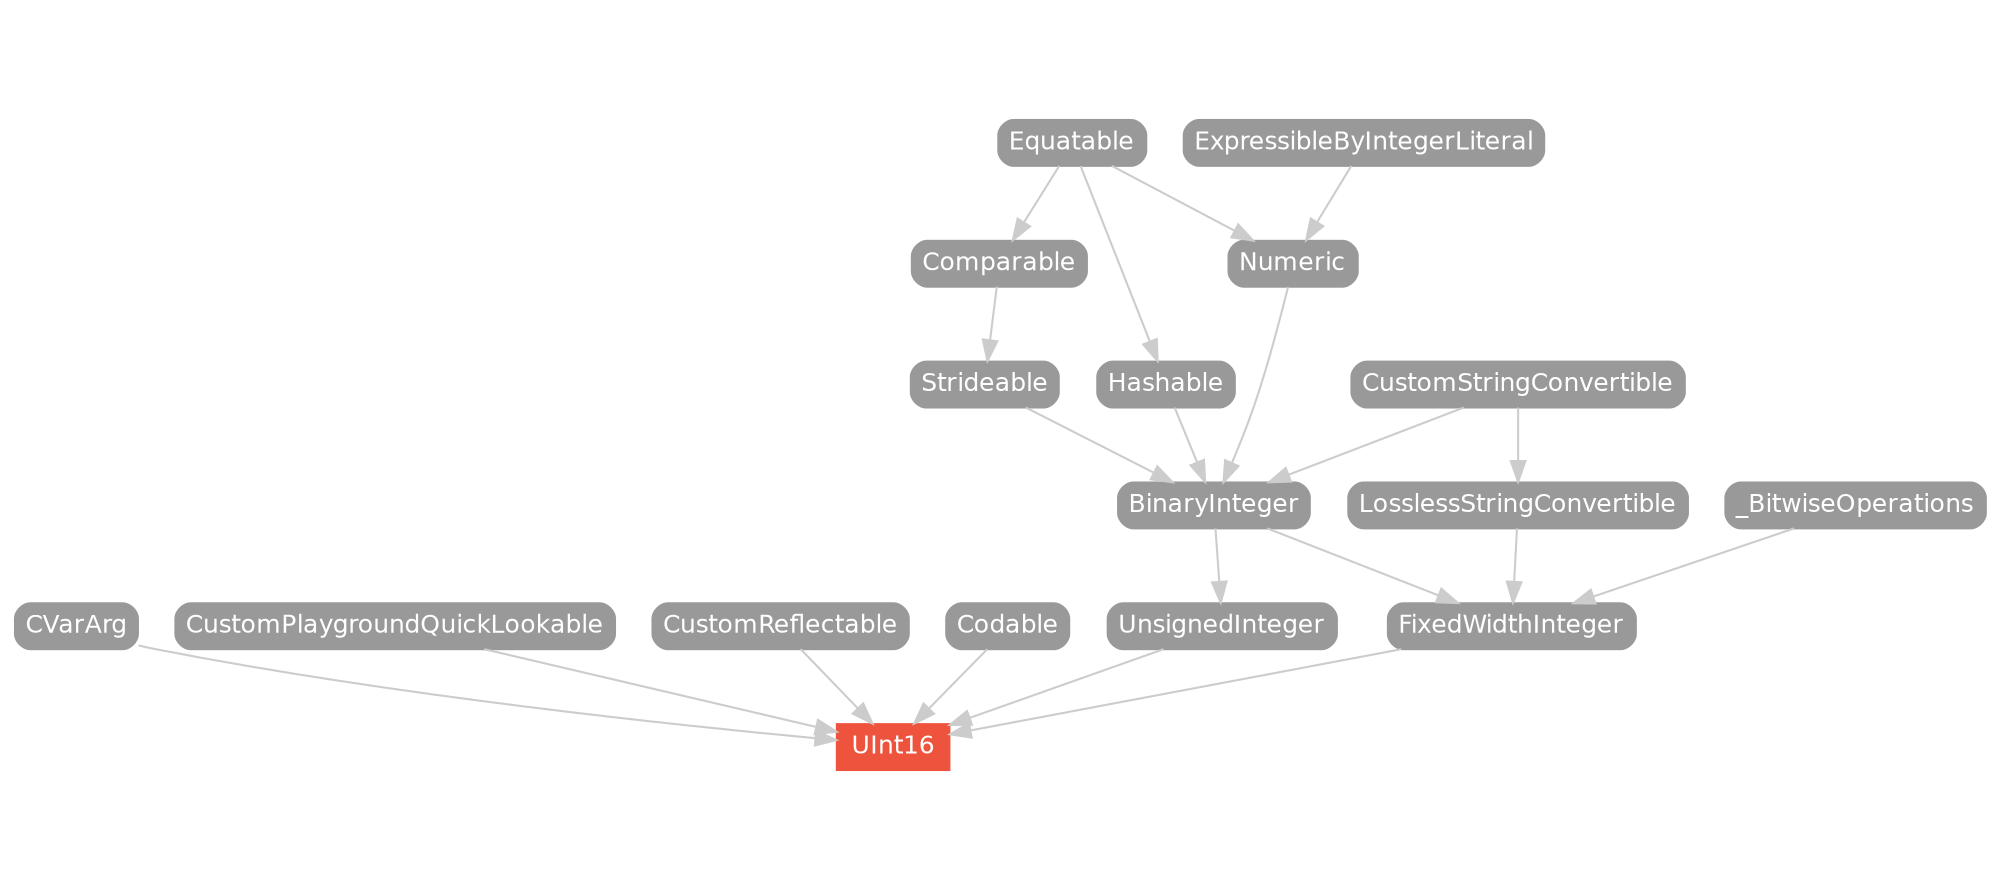 strict digraph "UInt16 - Type Hierarchy - SwiftDoc.org" {
    pad="0.1,0.8"
    node [shape=box, style="filled,rounded", color="#999999", fillcolor="#999999", fontcolor=white, fontname=Helvetica, fontnames="Helvetica,sansserif", fontsize=12, margin="0.07,0.05", height="0.3"]
    edge [color="#cccccc"]
    "BinaryInteger" [URL="/protocol/BinaryInteger/hierarchy/"]
    "CVarArg" [URL="/protocol/CVarArg/hierarchy/"]
    "Comparable" [URL="/protocol/Comparable/hierarchy/"]
    "CustomPlaygroundQuickLookable" [URL="/protocol/CustomPlaygroundQuickLookable/hierarchy/"]
    "CustomReflectable" [URL="/protocol/CustomReflectable/hierarchy/"]
    "CustomStringConvertible" [URL="/protocol/CustomStringConvertible/hierarchy/"]
    "Equatable" [URL="/protocol/Equatable/hierarchy/"]
    "ExpressibleByIntegerLiteral" [URL="/protocol/ExpressibleByIntegerLiteral/hierarchy/"]
    "FixedWidthInteger" [URL="/protocol/FixedWidthInteger/hierarchy/"]
    "Hashable" [URL="/protocol/Hashable/hierarchy/"]
    "LosslessStringConvertible" [URL="/protocol/LosslessStringConvertible/hierarchy/"]
    "Numeric" [URL="/protocol/Numeric/hierarchy/"]
    "Strideable" [URL="/protocol/Strideable/hierarchy/"]
    "UInt16" [URL="/type/UInt16/", style="filled", fillcolor="#ee543d", color="#ee543d"]
    "UnsignedInteger" [URL="/protocol/UnsignedInteger/hierarchy/"]    "FixedWidthInteger" -> "UInt16"
    "UnsignedInteger" -> "UInt16"
    "Codable" -> "UInt16"
    "CustomReflectable" -> "UInt16"
    "CustomPlaygroundQuickLookable" -> "UInt16"
    "CVarArg" -> "UInt16"
    "BinaryInteger" -> "FixedWidthInteger"
    "LosslessStringConvertible" -> "FixedWidthInteger"
    "_BitwiseOperations" -> "FixedWidthInteger"
    "CustomStringConvertible" -> "BinaryInteger"
    "Hashable" -> "BinaryInteger"
    "Numeric" -> "BinaryInteger"
    "Strideable" -> "BinaryInteger"
    "Equatable" -> "Hashable"
    "Equatable" -> "Numeric"
    "ExpressibleByIntegerLiteral" -> "Numeric"
    "Comparable" -> "Strideable"
    "Equatable" -> "Comparable"
    "CustomStringConvertible" -> "LosslessStringConvertible"
    "BinaryInteger" -> "UnsignedInteger"
    "CustomStringConvertible" -> "BinaryInteger"
    "Hashable" -> "BinaryInteger"
    "Numeric" -> "BinaryInteger"
    "Strideable" -> "BinaryInteger"
    "Equatable" -> "Hashable"
    "Equatable" -> "Numeric"
    "ExpressibleByIntegerLiteral" -> "Numeric"
    "Comparable" -> "Strideable"
    "Equatable" -> "Comparable"
    subgraph Types {
        rank = max; "UInt16";
    }
}